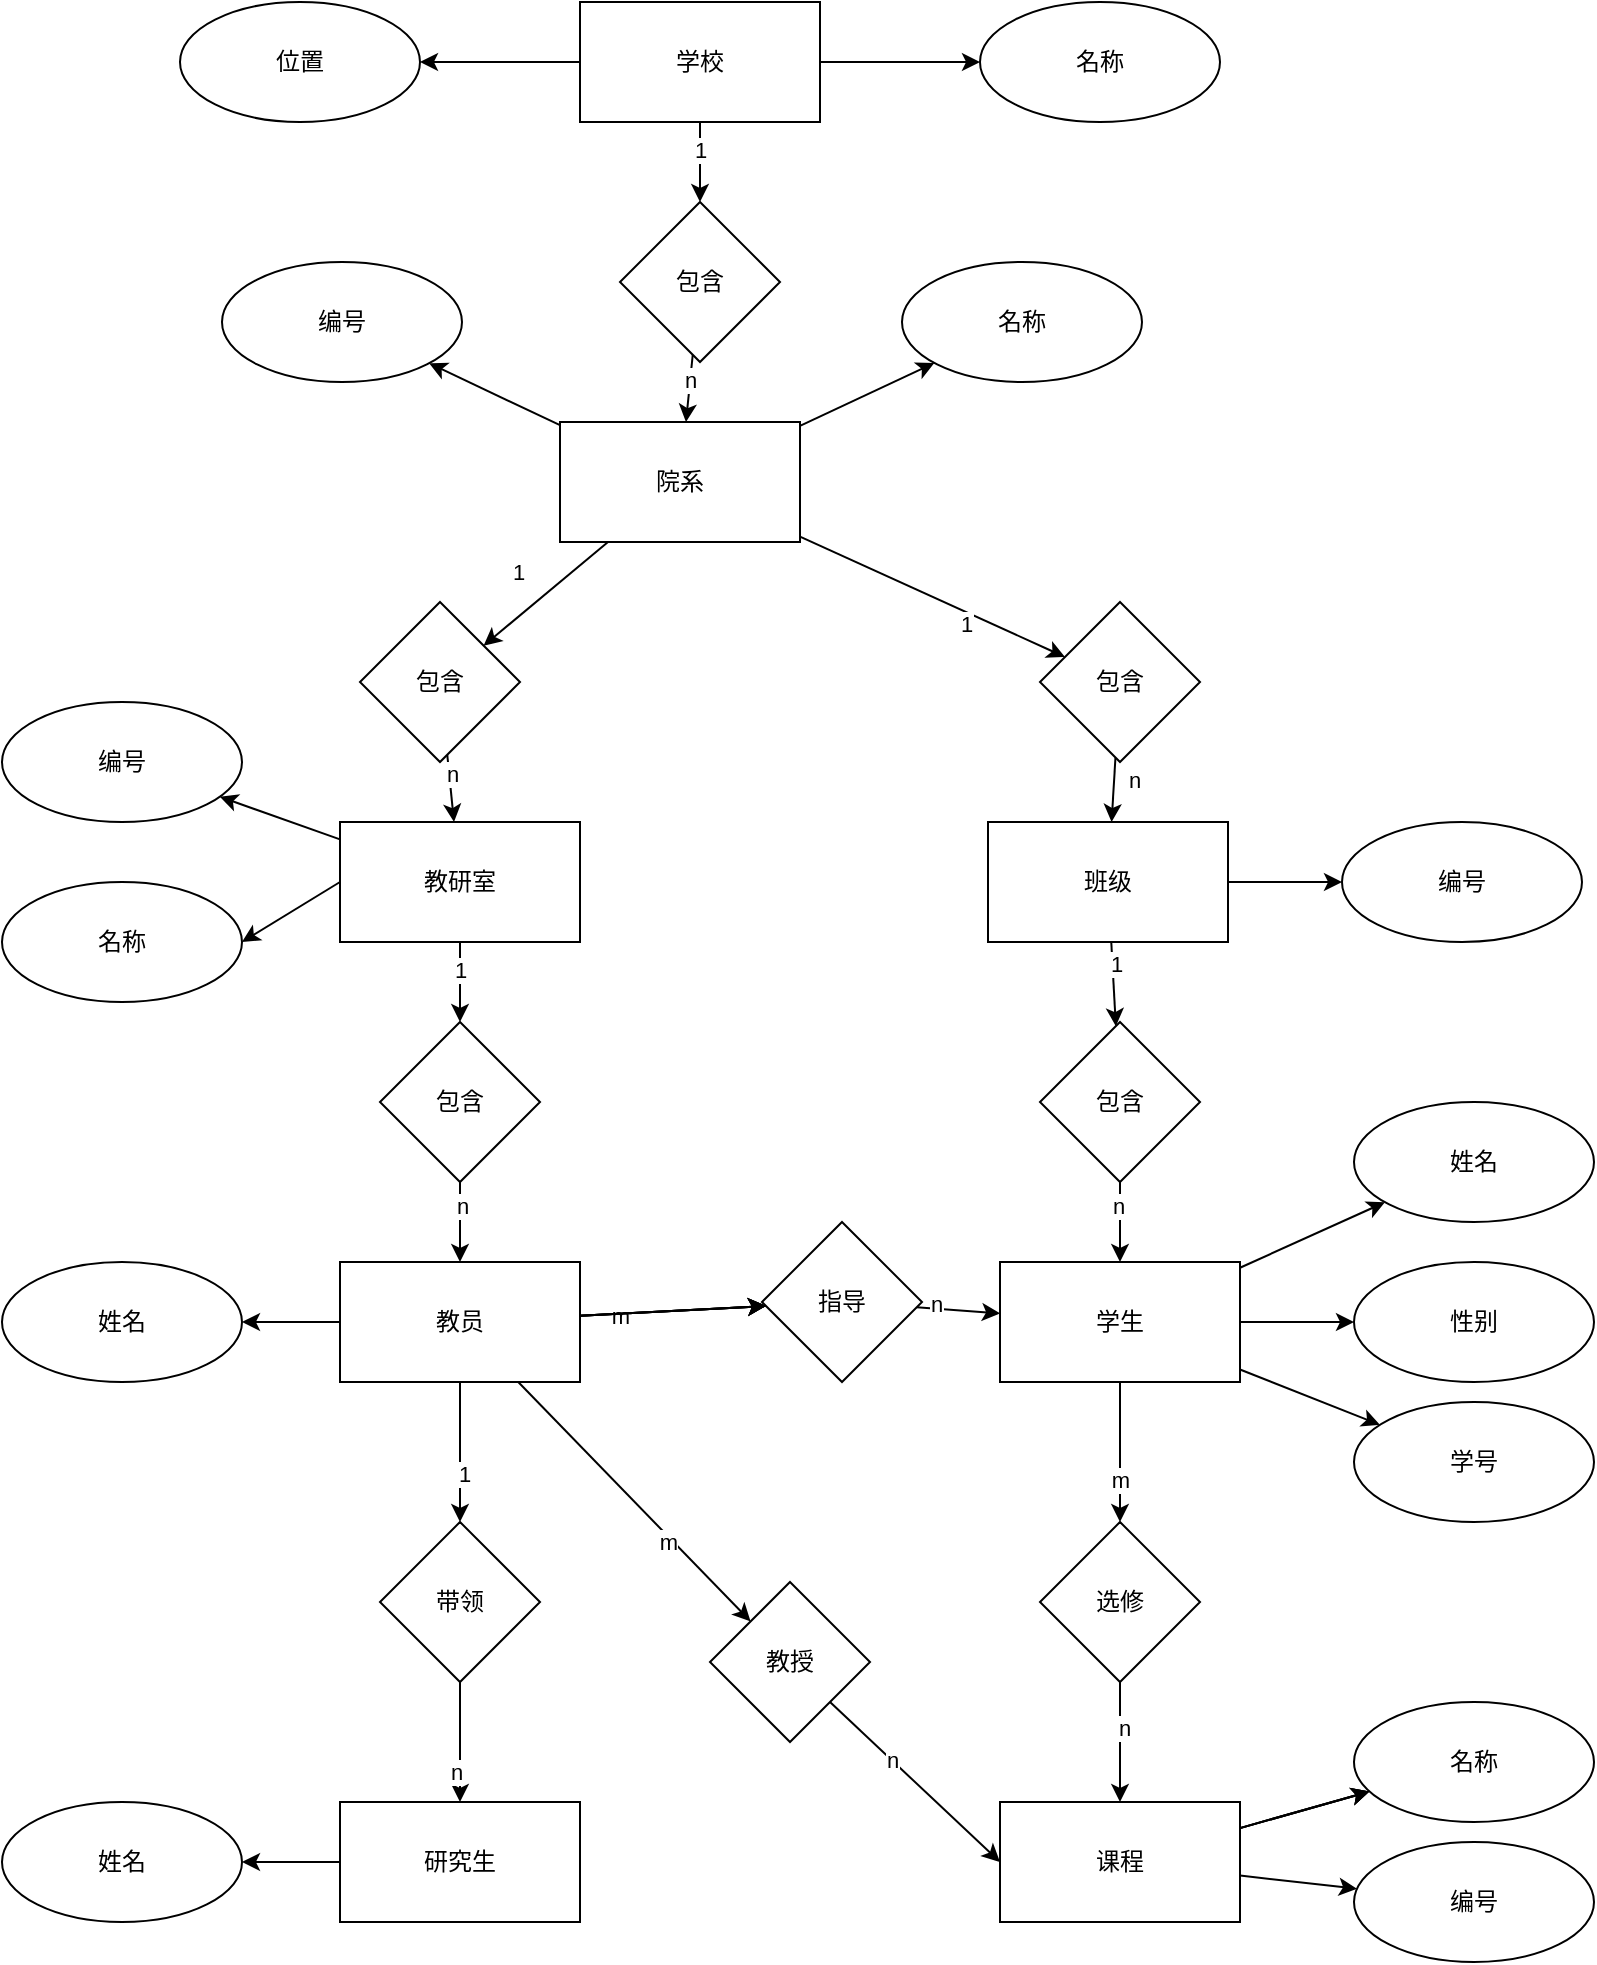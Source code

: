 <mxfile><diagram id="VGDk2ECgagEEjUjPb0lk" name="第 1 页"><mxGraphModel dx="550" dy="341" grid="1" gridSize="10" guides="1" tooltips="1" connect="1" arrows="1" fold="1" page="1" pageScale="1" pageWidth="827" pageHeight="1169" math="0" shadow="0"><root><mxCell id="0"/><mxCell id="1" parent="0"/><mxCell id="17" value="" style="edgeStyle=none;html=1;" parent="1" source="12" target="16" edge="1"><mxGeometry relative="1" as="geometry"/></mxCell><mxCell id="20" value="1" style="edgeLabel;html=1;align=center;verticalAlign=middle;resizable=0;points=[];" parent="17" vertex="1" connectable="0"><mxGeometry x="0.274" y="1" relative="1" as="geometry"><mxPoint x="-1" y="-12" as="offset"/></mxGeometry></mxCell><mxCell id="71" value="" style="edgeStyle=none;html=1;" parent="1" source="12" target="70" edge="1"><mxGeometry relative="1" as="geometry"/></mxCell><mxCell id="77" value="" style="edgeStyle=none;html=1;" parent="1" source="12" target="76" edge="1"><mxGeometry relative="1" as="geometry"/></mxCell><mxCell id="12" value="学校" style="rounded=0;whiteSpace=wrap;html=1;" parent="1" vertex="1"><mxGeometry x="309" y="50" width="120" height="60" as="geometry"/></mxCell><mxCell id="19" value="" style="edgeStyle=none;html=1;" parent="1" source="16" target="18" edge="1"><mxGeometry relative="1" as="geometry"/></mxCell><mxCell id="21" value="n" style="edgeLabel;html=1;align=center;verticalAlign=middle;resizable=0;points=[];" parent="19" vertex="1" connectable="0"><mxGeometry x="-0.276" relative="1" as="geometry"><mxPoint as="offset"/></mxGeometry></mxCell><mxCell id="16" value="包含" style="rhombus;whiteSpace=wrap;html=1;rounded=0;" parent="1" vertex="1"><mxGeometry x="329" y="150" width="80" height="80" as="geometry"/></mxCell><mxCell id="27" value="" style="edgeStyle=none;html=1;" parent="1" source="18" target="26" edge="1"><mxGeometry relative="1" as="geometry"/></mxCell><mxCell id="32" value="1" style="edgeLabel;html=1;align=center;verticalAlign=middle;resizable=0;points=[];" parent="27" vertex="1" connectable="0"><mxGeometry x="0.444" y="-3" relative="1" as="geometry"><mxPoint x="-12" y="-3" as="offset"/></mxGeometry></mxCell><mxCell id="30" value="" style="edgeStyle=none;html=1;" parent="1" source="18" target="29" edge="1"><mxGeometry relative="1" as="geometry"/></mxCell><mxCell id="34" value="1" style="edgeLabel;html=1;align=center;verticalAlign=middle;resizable=0;points=[];" parent="30" vertex="1" connectable="0"><mxGeometry x="0.474" y="-2" relative="1" as="geometry"><mxPoint x="2" y="-22" as="offset"/></mxGeometry></mxCell><mxCell id="73" value="" style="edgeStyle=none;html=1;" parent="1" source="18" target="72" edge="1"><mxGeometry relative="1" as="geometry"/></mxCell><mxCell id="75" value="" style="edgeStyle=none;html=1;" parent="1" source="18" target="74" edge="1"><mxGeometry relative="1" as="geometry"/></mxCell><mxCell id="18" value="院系" style="whiteSpace=wrap;html=1;rounded=0;" parent="1" vertex="1"><mxGeometry x="299" y="260" width="120" height="60" as="geometry"/></mxCell><mxCell id="46" value="" style="edgeStyle=none;html=1;" parent="1" source="22" target="45" edge="1"><mxGeometry relative="1" as="geometry"/></mxCell><mxCell id="49" value="1" style="edgeLabel;html=1;align=center;verticalAlign=middle;resizable=0;points=[];" parent="46" vertex="1" connectable="0"><mxGeometry x="-0.484" y="2" relative="1" as="geometry"><mxPoint as="offset"/></mxGeometry></mxCell><mxCell id="98" value="" style="edgeStyle=none;html=1;" parent="1" source="22" target="97" edge="1"><mxGeometry relative="1" as="geometry"/></mxCell><mxCell id="22" value="班级" style="whiteSpace=wrap;html=1;rounded=0;" parent="1" vertex="1"><mxGeometry x="513" y="460" width="120" height="60" as="geometry"/></mxCell><mxCell id="38" value="" style="edgeStyle=none;html=1;" parent="1" source="24" target="37" edge="1"><mxGeometry relative="1" as="geometry"/></mxCell><mxCell id="43" value="1" style="edgeLabel;html=1;align=center;verticalAlign=middle;resizable=0;points=[];" parent="38" vertex="1" connectable="0"><mxGeometry x="-0.326" relative="1" as="geometry"><mxPoint as="offset"/></mxGeometry></mxCell><mxCell id="104" value="" style="edgeStyle=none;html=1;" parent="1" source="24" target="103" edge="1"><mxGeometry relative="1" as="geometry"/></mxCell><mxCell id="106" style="edgeStyle=none;html=1;exitX=0;exitY=0.5;exitDx=0;exitDy=0;entryX=1;entryY=0.5;entryDx=0;entryDy=0;" parent="1" source="24" target="105" edge="1"><mxGeometry relative="1" as="geometry"/></mxCell><mxCell id="24" value="教研室" style="whiteSpace=wrap;html=1;rounded=0;" parent="1" vertex="1"><mxGeometry x="189" y="460" width="120" height="60" as="geometry"/></mxCell><mxCell id="28" value="" style="edgeStyle=none;html=1;" parent="1" source="26" target="22" edge="1"><mxGeometry relative="1" as="geometry"/></mxCell><mxCell id="33" value="n" style="edgeLabel;html=1;align=center;verticalAlign=middle;resizable=0;points=[];" parent="28" vertex="1" connectable="0"><mxGeometry x="-0.394" y="1" relative="1" as="geometry"><mxPoint x="9" y="1" as="offset"/></mxGeometry></mxCell><mxCell id="26" value="包含" style="rhombus;whiteSpace=wrap;html=1;rounded=0;" parent="1" vertex="1"><mxGeometry x="539" y="350" width="80" height="80" as="geometry"/></mxCell><mxCell id="31" value="" style="edgeStyle=none;html=1;" parent="1" source="29" target="24" edge="1"><mxGeometry relative="1" as="geometry"/></mxCell><mxCell id="35" value="n" style="edgeLabel;html=1;align=center;verticalAlign=middle;resizable=0;points=[];" parent="31" vertex="1" connectable="0"><mxGeometry x="0.384" y="-1" relative="1" as="geometry"><mxPoint x="1" y="-14" as="offset"/></mxGeometry></mxCell><mxCell id="29" value="包含" style="rhombus;whiteSpace=wrap;html=1;rounded=0;" parent="1" vertex="1"><mxGeometry x="199" y="350" width="80" height="80" as="geometry"/></mxCell><mxCell id="40" value="" style="edgeStyle=none;html=1;" parent="1" source="37" target="39" edge="1"><mxGeometry relative="1" as="geometry"/></mxCell><mxCell id="44" value="n" style="edgeLabel;html=1;align=center;verticalAlign=middle;resizable=0;points=[];" parent="40" vertex="1" connectable="0"><mxGeometry x="-0.423" y="1" relative="1" as="geometry"><mxPoint as="offset"/></mxGeometry></mxCell><mxCell id="37" value="包含" style="rhombus;whiteSpace=wrap;html=1;rounded=0;" parent="1" vertex="1"><mxGeometry x="209" y="560" width="80" height="80" as="geometry"/></mxCell><mxCell id="52" value="" style="edgeStyle=none;html=1;" parent="1" source="39" target="51" edge="1"><mxGeometry relative="1" as="geometry"/></mxCell><mxCell id="54" value="m" style="edgeLabel;html=1;align=center;verticalAlign=middle;resizable=0;points=[];" parent="52" vertex="1" connectable="0"><mxGeometry x="-0.583" y="-1" relative="1" as="geometry"><mxPoint as="offset"/></mxGeometry></mxCell><mxCell id="65" value="" style="edgeStyle=none;html=1;" parent="1" source="39" target="64" edge="1"><mxGeometry relative="1" as="geometry"/></mxCell><mxCell id="68" value="1" style="edgeLabel;html=1;align=center;verticalAlign=middle;resizable=0;points=[];" parent="65" vertex="1" connectable="0"><mxGeometry x="0.303" y="2" relative="1" as="geometry"><mxPoint as="offset"/></mxGeometry></mxCell><mxCell id="88" value="" style="edgeStyle=none;html=1;" parent="1" source="39" target="51" edge="1"><mxGeometry relative="1" as="geometry"/></mxCell><mxCell id="89" value="" style="edgeStyle=none;html=1;" parent="1" source="39" target="51" edge="1"><mxGeometry relative="1" as="geometry"/></mxCell><mxCell id="90" value="" style="edgeStyle=none;html=1;" parent="1" source="39" target="51" edge="1"><mxGeometry relative="1" as="geometry"/></mxCell><mxCell id="92" value="" style="edgeStyle=none;html=1;" parent="1" source="39" target="91" edge="1"><mxGeometry relative="1" as="geometry"/></mxCell><mxCell id="95" value="m" style="edgeLabel;html=1;align=center;verticalAlign=middle;resizable=0;points=[];" parent="92" vertex="1" connectable="0"><mxGeometry x="0.312" y="-2" relative="1" as="geometry"><mxPoint as="offset"/></mxGeometry></mxCell><mxCell id="39" value="教员" style="whiteSpace=wrap;html=1;rounded=0;" parent="1" vertex="1"><mxGeometry x="189" y="680" width="120" height="60" as="geometry"/></mxCell><mxCell id="48" value="" style="edgeStyle=none;html=1;" parent="1" source="45" target="47" edge="1"><mxGeometry relative="1" as="geometry"/></mxCell><mxCell id="50" value="n" style="edgeLabel;html=1;align=center;verticalAlign=middle;resizable=0;points=[];" parent="48" vertex="1" connectable="0"><mxGeometry x="-0.407" y="-1" relative="1" as="geometry"><mxPoint as="offset"/></mxGeometry></mxCell><mxCell id="45" value="包含" style="rhombus;whiteSpace=wrap;html=1;rounded=0;" parent="1" vertex="1"><mxGeometry x="539" y="560" width="80" height="80" as="geometry"/></mxCell><mxCell id="59" value="" style="edgeStyle=none;html=1;" parent="1" source="47" target="58" edge="1"><mxGeometry relative="1" as="geometry"/></mxCell><mxCell id="62" value="m" style="edgeLabel;html=1;align=center;verticalAlign=middle;resizable=0;points=[];" parent="59" vertex="1" connectable="0"><mxGeometry x="0.389" relative="1" as="geometry"><mxPoint as="offset"/></mxGeometry></mxCell><mxCell id="81" value="" style="edgeStyle=none;html=1;" parent="1" source="47" target="80" edge="1"><mxGeometry relative="1" as="geometry"/></mxCell><mxCell id="83" value="" style="edgeStyle=none;html=1;" parent="1" source="47" target="82" edge="1"><mxGeometry relative="1" as="geometry"/></mxCell><mxCell id="85" value="" style="edgeStyle=none;html=1;" parent="1" source="47" target="84" edge="1"><mxGeometry relative="1" as="geometry"/></mxCell><mxCell id="47" value="学生" style="whiteSpace=wrap;html=1;rounded=0;" parent="1" vertex="1"><mxGeometry x="519" y="680" width="120" height="60" as="geometry"/></mxCell><mxCell id="53" value="" style="edgeStyle=none;html=1;" parent="1" source="51" target="47" edge="1"><mxGeometry relative="1" as="geometry"/></mxCell><mxCell id="55" value="n" style="edgeLabel;html=1;align=center;verticalAlign=middle;resizable=0;points=[];" parent="53" vertex="1" connectable="0"><mxGeometry x="-0.547" y="3" relative="1" as="geometry"><mxPoint as="offset"/></mxGeometry></mxCell><mxCell id="51" value="指导" style="rhombus;whiteSpace=wrap;html=1;rounded=0;" parent="1" vertex="1"><mxGeometry x="400" y="660" width="80" height="80" as="geometry"/></mxCell><mxCell id="61" value="" style="edgeStyle=none;html=1;" parent="1" source="58" target="60" edge="1"><mxGeometry relative="1" as="geometry"/></mxCell><mxCell id="63" value="n" style="edgeLabel;html=1;align=center;verticalAlign=middle;resizable=0;points=[];" parent="61" vertex="1" connectable="0"><mxGeometry x="-0.253" y="2" relative="1" as="geometry"><mxPoint as="offset"/></mxGeometry></mxCell><mxCell id="58" value="选修" style="rhombus;whiteSpace=wrap;html=1;rounded=0;" parent="1" vertex="1"><mxGeometry x="539" y="810" width="80" height="80" as="geometry"/></mxCell><mxCell id="87" value="" style="edgeStyle=none;html=1;" parent="1" source="60" target="86" edge="1"><mxGeometry relative="1" as="geometry"/></mxCell><mxCell id="99" value="" style="edgeStyle=none;html=1;" parent="1" source="60" target="86" edge="1"><mxGeometry relative="1" as="geometry"/></mxCell><mxCell id="100" value="" style="edgeStyle=none;html=1;" parent="1" source="60" target="86" edge="1"><mxGeometry relative="1" as="geometry"/></mxCell><mxCell id="102" value="" style="edgeStyle=none;html=1;" parent="1" source="60" target="101" edge="1"><mxGeometry relative="1" as="geometry"/></mxCell><mxCell id="60" value="课程" style="whiteSpace=wrap;html=1;rounded=0;" parent="1" vertex="1"><mxGeometry x="519" y="950" width="120" height="60" as="geometry"/></mxCell><mxCell id="67" value="" style="edgeStyle=none;html=1;" parent="1" source="64" target="66" edge="1"><mxGeometry relative="1" as="geometry"/></mxCell><mxCell id="69" value="n" style="edgeLabel;html=1;align=center;verticalAlign=middle;resizable=0;points=[];" parent="67" vertex="1" connectable="0"><mxGeometry x="0.502" y="-2" relative="1" as="geometry"><mxPoint as="offset"/></mxGeometry></mxCell><mxCell id="64" value="带领" style="rhombus;whiteSpace=wrap;html=1;rounded=0;" parent="1" vertex="1"><mxGeometry x="209" y="810" width="80" height="80" as="geometry"/></mxCell><mxCell id="66" value="研究生" style="whiteSpace=wrap;html=1;rounded=0;" parent="1" vertex="1"><mxGeometry x="189" y="950" width="120" height="60" as="geometry"/></mxCell><mxCell id="70" value="名称" style="ellipse;whiteSpace=wrap;html=1;rounded=0;" parent="1" vertex="1"><mxGeometry x="509" y="50" width="120" height="60" as="geometry"/></mxCell><mxCell id="72" value="名称" style="ellipse;whiteSpace=wrap;html=1;rounded=0;" parent="1" vertex="1"><mxGeometry x="470" y="180" width="120" height="60" as="geometry"/></mxCell><mxCell id="74" value="编号" style="ellipse;whiteSpace=wrap;html=1;rounded=0;" parent="1" vertex="1"><mxGeometry x="130" y="180" width="120" height="60" as="geometry"/></mxCell><mxCell id="76" value="位置" style="ellipse;whiteSpace=wrap;html=1;rounded=0;" parent="1" vertex="1"><mxGeometry x="109" y="50" width="120" height="60" as="geometry"/></mxCell><mxCell id="80" value="姓名" style="ellipse;whiteSpace=wrap;html=1;rounded=0;" parent="1" vertex="1"><mxGeometry x="696" y="600" width="120" height="60" as="geometry"/></mxCell><mxCell id="82" value="学号" style="ellipse;whiteSpace=wrap;html=1;rounded=0;" parent="1" vertex="1"><mxGeometry x="696" y="750" width="120" height="60" as="geometry"/></mxCell><mxCell id="84" value="性别" style="ellipse;whiteSpace=wrap;html=1;rounded=0;" parent="1" vertex="1"><mxGeometry x="696" y="680" width="120" height="60" as="geometry"/></mxCell><mxCell id="86" value="名称" style="ellipse;whiteSpace=wrap;html=1;rounded=0;" parent="1" vertex="1"><mxGeometry x="696" y="900" width="120" height="60" as="geometry"/></mxCell><mxCell id="94" style="edgeStyle=none;html=1;exitX=1;exitY=1;exitDx=0;exitDy=0;entryX=0;entryY=0.5;entryDx=0;entryDy=0;" parent="1" source="91" target="60" edge="1"><mxGeometry relative="1" as="geometry"/></mxCell><mxCell id="96" value="n" style="edgeLabel;html=1;align=center;verticalAlign=middle;resizable=0;points=[];" parent="94" vertex="1" connectable="0"><mxGeometry x="-0.276" relative="1" as="geometry"><mxPoint as="offset"/></mxGeometry></mxCell><mxCell id="91" value="教授" style="rhombus;whiteSpace=wrap;html=1;rounded=0;" parent="1" vertex="1"><mxGeometry x="374" y="840" width="80" height="80" as="geometry"/></mxCell><mxCell id="97" value="编号" style="ellipse;whiteSpace=wrap;html=1;rounded=0;" parent="1" vertex="1"><mxGeometry x="690" y="460" width="120" height="60" as="geometry"/></mxCell><mxCell id="101" value="编号" style="ellipse;whiteSpace=wrap;html=1;rounded=0;" parent="1" vertex="1"><mxGeometry x="696" y="970" width="120" height="60" as="geometry"/></mxCell><mxCell id="103" value="编号" style="ellipse;whiteSpace=wrap;html=1;rounded=0;" parent="1" vertex="1"><mxGeometry x="20" y="400" width="120" height="60" as="geometry"/></mxCell><mxCell id="105" value="名称" style="ellipse;whiteSpace=wrap;html=1;rounded=0;" parent="1" vertex="1"><mxGeometry x="20" y="490" width="120" height="60" as="geometry"/></mxCell><mxCell id="107" style="edgeStyle=none;html=1;exitX=0;exitY=0.5;exitDx=0;exitDy=0;entryX=1;entryY=0.5;entryDx=0;entryDy=0;" parent="1" target="108" edge="1" source="39"><mxGeometry relative="1" as="geometry"><mxPoint x="189" y="710" as="sourcePoint"/></mxGeometry></mxCell><mxCell id="108" value="姓名" style="ellipse;whiteSpace=wrap;html=1;rounded=0;" parent="1" vertex="1"><mxGeometry x="20" y="680" width="120" height="60" as="geometry"/></mxCell><mxCell id="109" style="edgeStyle=none;html=1;exitX=0;exitY=0.5;exitDx=0;exitDy=0;entryX=1;entryY=0.5;entryDx=0;entryDy=0;" parent="1" target="110" edge="1" source="66"><mxGeometry relative="1" as="geometry"><mxPoint x="189" y="980" as="sourcePoint"/></mxGeometry></mxCell><mxCell id="110" value="姓名" style="ellipse;whiteSpace=wrap;html=1;rounded=0;" parent="1" vertex="1"><mxGeometry x="20" y="950" width="120" height="60" as="geometry"/></mxCell></root></mxGraphModel></diagram></mxfile>